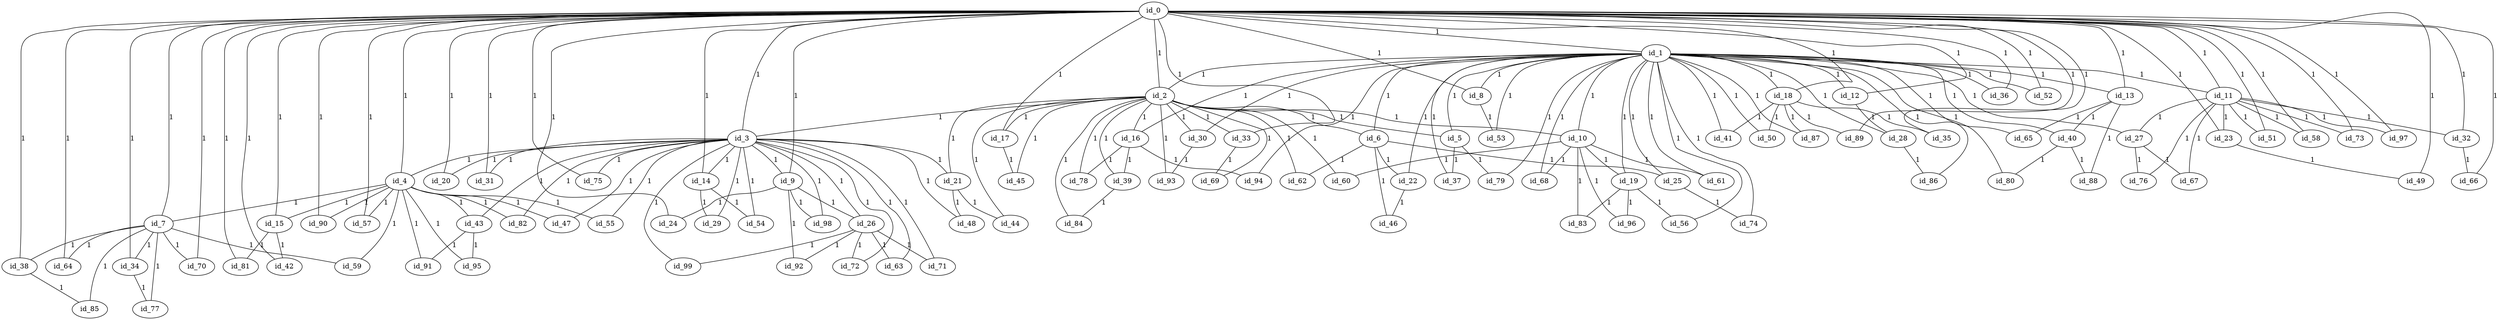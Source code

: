 graph GR{
id_0;
id_1;
id_2;
id_3;
id_4;
id_5;
id_6;
id_7;
id_8;
id_9;
id_10;
id_11;
id_12;
id_13;
id_14;
id_15;
id_16;
id_17;
id_18;
id_19;
id_20;
id_21;
id_22;
id_23;
id_24;
id_25;
id_26;
id_27;
id_28;
id_29;
id_30;
id_31;
id_32;
id_33;
id_34;
id_35;
id_36;
id_37;
id_38;
id_39;
id_40;
id_41;
id_42;
id_43;
id_44;
id_45;
id_46;
id_47;
id_48;
id_49;
id_50;
id_51;
id_52;
id_53;
id_54;
id_55;
id_56;
id_57;
id_58;
id_59;
id_60;
id_61;
id_62;
id_63;
id_64;
id_65;
id_66;
id_67;
id_68;
id_69;
id_70;
id_71;
id_72;
id_73;
id_74;
id_75;
id_76;
id_77;
id_78;
id_79;
id_80;
id_81;
id_82;
id_83;
id_84;
id_85;
id_86;
id_87;
id_88;
id_89;
id_90;
id_91;
id_92;
id_93;
id_94;
id_95;
id_96;
id_97;
id_98;
id_99;
id_0--id_1[label=1];
id_0--id_2[label=1];
id_1--id_2[label=1];
id_0--id_3[label=1];
id_2--id_3[label=1];
id_0--id_4[label=1];
id_3--id_4[label=1];
id_1--id_5[label=1];
id_2--id_5[label=1];
id_1--id_6[label=1];
id_2--id_6[label=1];
id_0--id_7[label=1];
id_4--id_7[label=1];
id_0--id_8[label=1];
id_1--id_8[label=1];
id_0--id_9[label=1];
id_3--id_9[label=1];
id_1--id_10[label=1];
id_2--id_10[label=1];
id_0--id_11[label=1];
id_1--id_11[label=1];
id_0--id_12[label=1];
id_1--id_12[label=1];
id_0--id_13[label=1];
id_1--id_13[label=1];
id_0--id_14[label=1];
id_3--id_14[label=1];
id_0--id_15[label=1];
id_4--id_15[label=1];
id_1--id_16[label=1];
id_2--id_16[label=1];
id_0--id_17[label=1];
id_2--id_17[label=1];
id_0--id_18[label=1];
id_1--id_18[label=1];
id_1--id_19[label=1];
id_10--id_19[label=1];
id_0--id_20[label=1];
id_3--id_20[label=1];
id_2--id_21[label=1];
id_3--id_21[label=1];
id_1--id_22[label=1];
id_6--id_22[label=1];
id_0--id_23[label=1];
id_11--id_23[label=1];
id_0--id_24[label=1];
id_9--id_24[label=1];
id_1--id_25[label=1];
id_6--id_25[label=1];
id_3--id_26[label=1];
id_9--id_26[label=1];
id_1--id_27[label=1];
id_11--id_27[label=1];
id_1--id_28[label=1];
id_12--id_28[label=1];
id_3--id_29[label=1];
id_14--id_29[label=1];
id_1--id_30[label=1];
id_2--id_30[label=1];
id_0--id_31[label=1];
id_3--id_31[label=1];
id_0--id_32[label=1];
id_11--id_32[label=1];
id_0--id_33[label=1];
id_2--id_33[label=1];
id_0--id_34[label=1];
id_7--id_34[label=1];
id_0--id_35[label=1];
id_18--id_35[label=1];
id_0--id_36[label=1];
id_1--id_36[label=1];
id_1--id_37[label=1];
id_5--id_37[label=1];
id_0--id_38[label=1];
id_7--id_38[label=1];
id_2--id_39[label=1];
id_16--id_39[label=1];
id_1--id_40[label=1];
id_13--id_40[label=1];
id_1--id_41[label=1];
id_18--id_41[label=1];
id_0--id_42[label=1];
id_15--id_42[label=1];
id_3--id_43[label=1];
id_4--id_43[label=1];
id_2--id_44[label=1];
id_21--id_44[label=1];
id_2--id_45[label=1];
id_17--id_45[label=1];
id_6--id_46[label=1];
id_22--id_46[label=1];
id_3--id_47[label=1];
id_4--id_47[label=1];
id_3--id_48[label=1];
id_21--id_48[label=1];
id_0--id_49[label=1];
id_23--id_49[label=1];
id_1--id_50[label=1];
id_18--id_50[label=1];
id_0--id_51[label=1];
id_11--id_51[label=1];
id_0--id_52[label=1];
id_1--id_52[label=1];
id_1--id_53[label=1];
id_8--id_53[label=1];
id_3--id_54[label=1];
id_14--id_54[label=1];
id_3--id_55[label=1];
id_4--id_55[label=1];
id_1--id_56[label=1];
id_19--id_56[label=1];
id_0--id_57[label=1];
id_4--id_57[label=1];
id_0--id_58[label=1];
id_11--id_58[label=1];
id_4--id_59[label=1];
id_7--id_59[label=1];
id_2--id_60[label=1];
id_10--id_60[label=1];
id_1--id_61[label=1];
id_10--id_61[label=1];
id_2--id_62[label=1];
id_6--id_62[label=1];
id_3--id_63[label=1];
id_26--id_63[label=1];
id_0--id_64[label=1];
id_7--id_64[label=1];
id_1--id_65[label=1];
id_13--id_65[label=1];
id_0--id_66[label=1];
id_32--id_66[label=1];
id_11--id_67[label=1];
id_27--id_67[label=1];
id_1--id_68[label=1];
id_10--id_68[label=1];
id_2--id_69[label=1];
id_33--id_69[label=1];
id_0--id_70[label=1];
id_7--id_70[label=1];
id_3--id_71[label=1];
id_26--id_71[label=1];
id_3--id_72[label=1];
id_26--id_72[label=1];
id_0--id_73[label=1];
id_11--id_73[label=1];
id_1--id_74[label=1];
id_25--id_74[label=1];
id_0--id_75[label=1];
id_3--id_75[label=1];
id_11--id_76[label=1];
id_27--id_76[label=1];
id_7--id_77[label=1];
id_34--id_77[label=1];
id_2--id_78[label=1];
id_16--id_78[label=1];
id_1--id_79[label=1];
id_5--id_79[label=1];
id_1--id_80[label=1];
id_40--id_80[label=1];
id_0--id_81[label=1];
id_15--id_81[label=1];
id_3--id_82[label=1];
id_4--id_82[label=1];
id_10--id_83[label=1];
id_19--id_83[label=1];
id_2--id_84[label=1];
id_39--id_84[label=1];
id_7--id_85[label=1];
id_38--id_85[label=1];
id_1--id_86[label=1];
id_28--id_86[label=1];
id_1--id_87[label=1];
id_18--id_87[label=1];
id_13--id_88[label=1];
id_40--id_88[label=1];
id_0--id_89[label=1];
id_18--id_89[label=1];
id_0--id_90[label=1];
id_4--id_90[label=1];
id_4--id_91[label=1];
id_43--id_91[label=1];
id_9--id_92[label=1];
id_26--id_92[label=1];
id_2--id_93[label=1];
id_30--id_93[label=1];
id_1--id_94[label=1];
id_16--id_94[label=1];
id_4--id_95[label=1];
id_43--id_95[label=1];
id_10--id_96[label=1];
id_19--id_96[label=1];
id_0--id_97[label=1];
id_11--id_97[label=1];
id_3--id_98[label=1];
id_9--id_98[label=1];
id_3--id_99[label=1];
id_26--id_99[label=1];
}